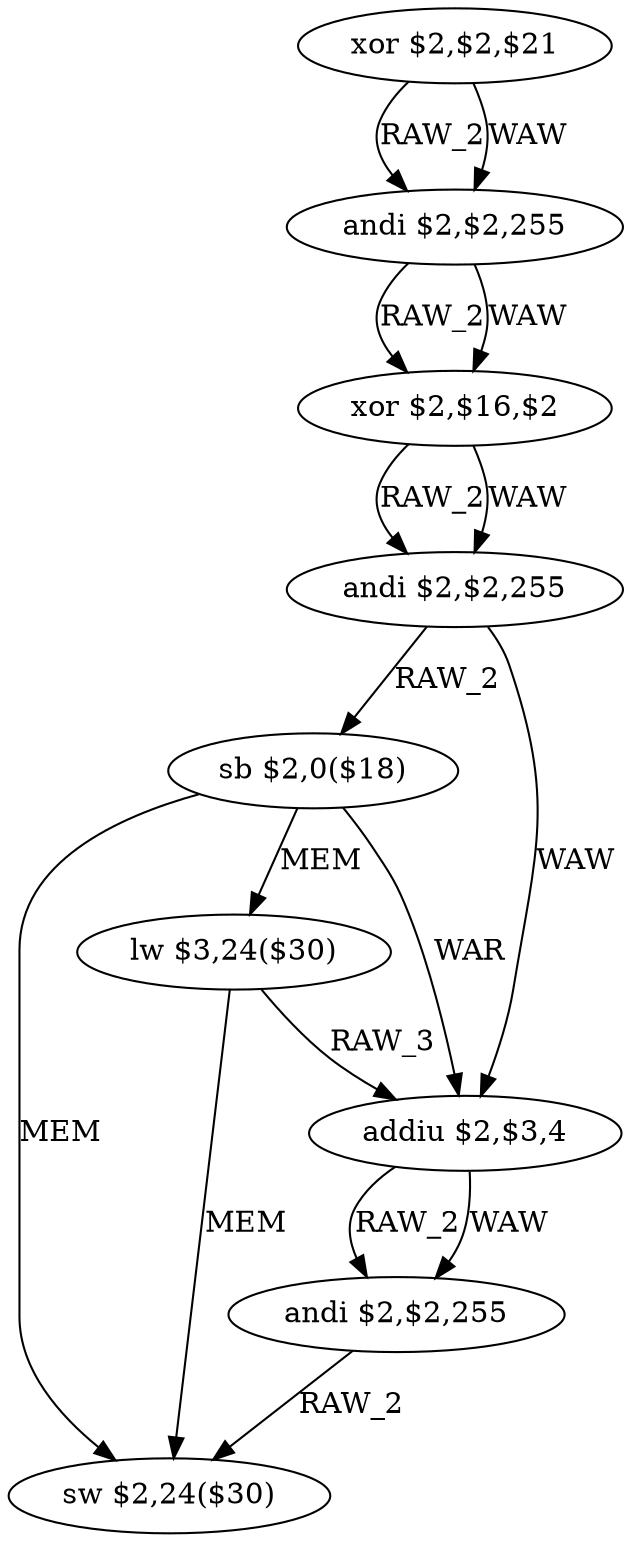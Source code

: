 digraph G1 {
node [shape = ellipse];
i0 [label = "xor $2,$2,$21"] ;
i0 ->  i1 [label= "RAW_2"];
i0 ->  i1 [label= "WAW"];
i1 [label = "andi $2,$2,255"] ;
i1 ->  i2 [label= "RAW_2"];
i1 ->  i2 [label= "WAW"];
i2 [label = "xor $2,$16,$2"] ;
i2 ->  i3 [label= "RAW_2"];
i2 ->  i3 [label= "WAW"];
i3 [label = "andi $2,$2,255"] ;
i3 ->  i4 [label= "RAW_2"];
i3 ->  i6 [label= "WAW"];
i4 [label = "sb $2,0($18)"] ;
i4 ->  i5 [label= "MEM"];
i4 ->  i6 [label= "WAR"];
i4 ->  i8 [label= "MEM"];
i5 [label = "lw $3,24($30)"] ;
i5 ->  i6 [label= "RAW_3"];
i5 ->  i8 [label= "MEM"];
i6 [label = "addiu $2,$3,4"] ;
i6 ->  i7 [label= "RAW_2"];
i6 ->  i7 [label= "WAW"];
i7 [label = "andi $2,$2,255"] ;
i7 ->  i8 [label= "RAW_2"];
i8 [label = "sw $2,24($30)"] ;
}
